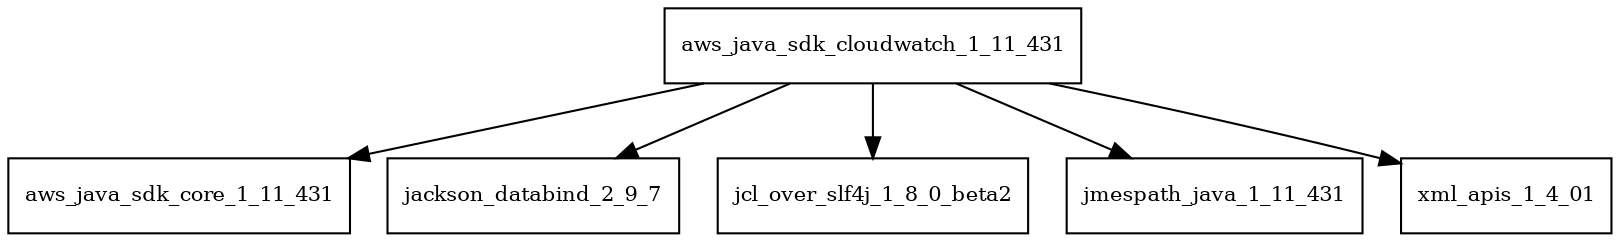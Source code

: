 digraph aws_java_sdk_cloudwatch_1_11_431_dependencies {
  node [shape = box, fontsize=10.0];
  aws_java_sdk_cloudwatch_1_11_431 -> aws_java_sdk_core_1_11_431;
  aws_java_sdk_cloudwatch_1_11_431 -> jackson_databind_2_9_7;
  aws_java_sdk_cloudwatch_1_11_431 -> jcl_over_slf4j_1_8_0_beta2;
  aws_java_sdk_cloudwatch_1_11_431 -> jmespath_java_1_11_431;
  aws_java_sdk_cloudwatch_1_11_431 -> xml_apis_1_4_01;
}
